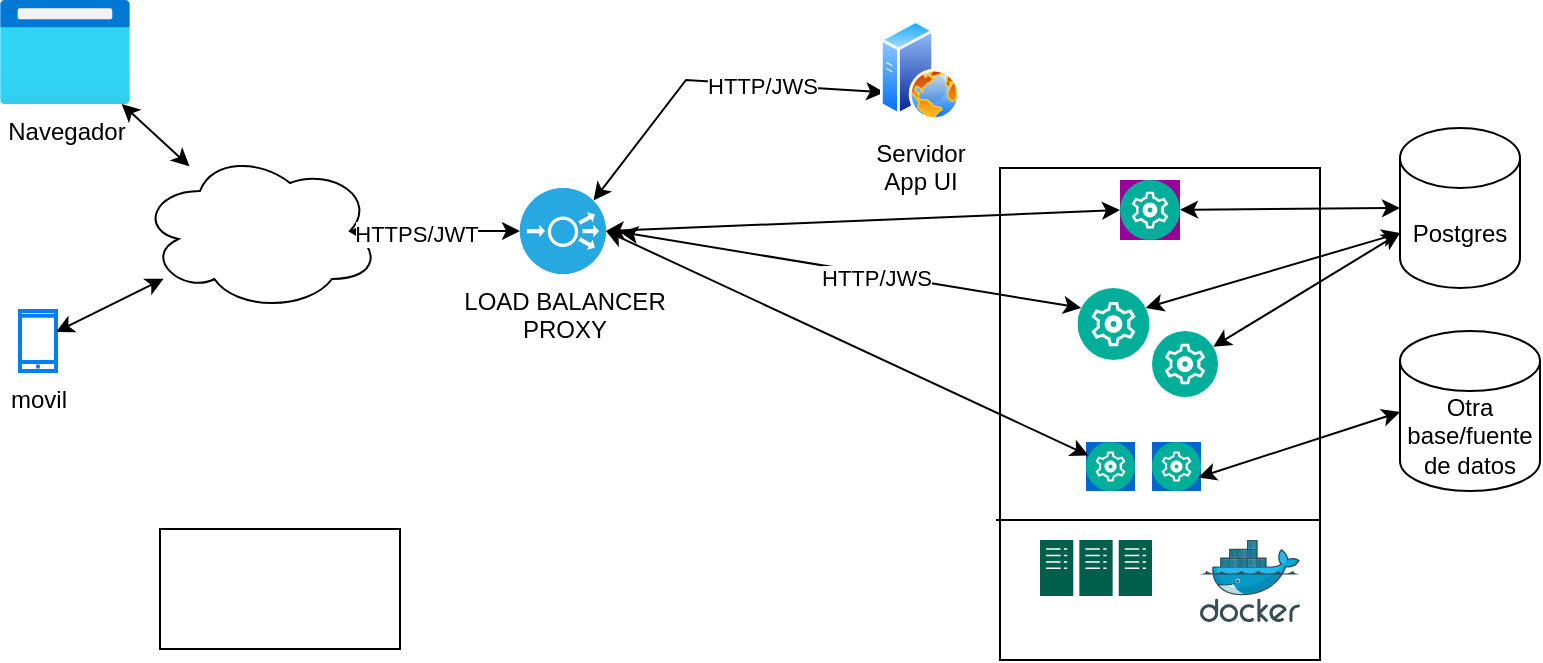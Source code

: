 <mxfile version="22.1.21" type="github">
  <diagram name="Página-1" id="kgTBMcsKncoeDzraaaeP">
    <mxGraphModel dx="1434" dy="738" grid="1" gridSize="10" guides="1" tooltips="1" connect="1" arrows="1" fold="1" page="1" pageScale="1" pageWidth="850" pageHeight="1100" math="0" shadow="0">
      <root>
        <mxCell id="0" />
        <mxCell id="1" parent="0" />
        <mxCell id="ujDk7_DQYMMImE03h3TE-32" value="" style="rounded=0;whiteSpace=wrap;html=1;" vertex="1" parent="1">
          <mxGeometry x="540" y="270" width="160" height="70" as="geometry" />
        </mxCell>
        <mxCell id="ujDk7_DQYMMImE03h3TE-33" value="" style="rounded=0;whiteSpace=wrap;html=1;" vertex="1" parent="1">
          <mxGeometry x="540" y="94" width="160" height="176" as="geometry" />
        </mxCell>
        <mxCell id="ujDk7_DQYMMImE03h3TE-1" value="Navegador" style="image;aspect=fixed;html=1;points=[];align=center;fontSize=12;image=img/lib/azure2/general/Browser.svg;" vertex="1" parent="1">
          <mxGeometry x="40" y="10" width="65" height="52" as="geometry" />
        </mxCell>
        <mxCell id="ujDk7_DQYMMImE03h3TE-2" value="movil" style="html=1;verticalLabelPosition=bottom;align=center;labelBackgroundColor=#ffffff;verticalAlign=top;strokeWidth=2;strokeColor=#0080F0;shadow=0;dashed=0;shape=mxgraph.ios7.icons.smartphone;" vertex="1" parent="1">
          <mxGeometry x="50" y="165.5" width="18" height="30" as="geometry" />
        </mxCell>
        <mxCell id="ujDk7_DQYMMImE03h3TE-3" value="" style="ellipse;shape=cloud;whiteSpace=wrap;html=1;" vertex="1" parent="1">
          <mxGeometry x="110" y="85.5" width="120" height="80" as="geometry" />
        </mxCell>
        <mxCell id="ujDk7_DQYMMImE03h3TE-4" value="" style="endArrow=classic;startArrow=classic;html=1;rounded=0;" edge="1" parent="1" source="ujDk7_DQYMMImE03h3TE-1" target="ujDk7_DQYMMImE03h3TE-3">
          <mxGeometry width="50" height="50" relative="1" as="geometry">
            <mxPoint x="400" y="440" as="sourcePoint" />
            <mxPoint x="450" y="390" as="targetPoint" />
          </mxGeometry>
        </mxCell>
        <mxCell id="ujDk7_DQYMMImE03h3TE-5" value="" style="endArrow=classic;startArrow=classic;html=1;rounded=0;" edge="1" parent="1" source="ujDk7_DQYMMImE03h3TE-2" target="ujDk7_DQYMMImE03h3TE-3">
          <mxGeometry width="50" height="50" relative="1" as="geometry">
            <mxPoint x="400" y="440" as="sourcePoint" />
            <mxPoint x="301" y="214" as="targetPoint" />
          </mxGeometry>
        </mxCell>
        <mxCell id="ujDk7_DQYMMImE03h3TE-6" value="&lt;div&gt;Postgres&lt;/div&gt;" style="shape=cylinder3;whiteSpace=wrap;html=1;boundedLbl=1;backgroundOutline=1;size=15;" vertex="1" parent="1">
          <mxGeometry x="740" y="74" width="60" height="80" as="geometry" />
        </mxCell>
        <mxCell id="ujDk7_DQYMMImE03h3TE-9" value="&lt;div&gt;LOAD BALANCER&lt;/div&gt;&lt;div&gt;PROXY&lt;br&gt;&lt;/div&gt;" style="fillColor=#28A8E0;verticalLabelPosition=bottom;sketch=0;html=1;strokeColor=#ffffff;verticalAlign=top;align=center;points=[[0.145,0.145,0],[0.5,0,0],[0.855,0.145,0],[1,0.5,0],[0.855,0.855,0],[0.5,1,0],[0.145,0.855,0],[0,0.5,0]];pointerEvents=1;shape=mxgraph.cisco_safe.compositeIcon;bgIcon=ellipse;resIcon=mxgraph.cisco_safe.capability.load_balancer;" vertex="1" parent="1">
          <mxGeometry x="300" y="104" width="43" height="43" as="geometry" />
        </mxCell>
        <mxCell id="ujDk7_DQYMMImE03h3TE-10" value="" style="endArrow=classic;startArrow=classic;html=1;rounded=0;exitX=0.875;exitY=0.5;exitDx=0;exitDy=0;exitPerimeter=0;entryX=0;entryY=0.5;entryDx=0;entryDy=0;entryPerimeter=0;" edge="1" parent="1" source="ujDk7_DQYMMImE03h3TE-3" target="ujDk7_DQYMMImE03h3TE-9">
          <mxGeometry width="50" height="50" relative="1" as="geometry">
            <mxPoint x="400" y="210" as="sourcePoint" />
            <mxPoint x="450" y="160" as="targetPoint" />
          </mxGeometry>
        </mxCell>
        <mxCell id="ujDk7_DQYMMImE03h3TE-18" value="HTTPS/JWT" style="edgeLabel;html=1;align=center;verticalAlign=middle;resizable=0;points=[];" vertex="1" connectable="0" parent="ujDk7_DQYMMImE03h3TE-10">
          <mxGeometry x="-0.231" relative="1" as="geometry">
            <mxPoint y="1" as="offset" />
          </mxGeometry>
        </mxCell>
        <mxCell id="ujDk7_DQYMMImE03h3TE-11" value="" style="image;aspect=fixed;perimeter=ellipsePerimeter;html=1;align=center;shadow=0;dashed=0;fontColor=#4277BB;labelBackgroundColor=default;fontSize=12;spacingTop=3;image=img/lib/ibm/management/cluster_management.svg;" vertex="1" parent="1">
          <mxGeometry x="578.75" y="154" width="36" height="36" as="geometry" />
        </mxCell>
        <mxCell id="ujDk7_DQYMMImE03h3TE-12" value="" style="sketch=0;pointerEvents=1;shadow=0;dashed=0;html=1;strokeColor=none;fillColor=#005F4B;labelPosition=center;verticalLabelPosition=bottom;verticalAlign=top;align=center;outlineConnect=0;shape=mxgraph.veeam2.server_cluster;" vertex="1" parent="1">
          <mxGeometry x="560" y="280" width="56.0" height="28.0" as="geometry" />
        </mxCell>
        <mxCell id="ujDk7_DQYMMImE03h3TE-13" value="" style="image;aspect=fixed;perimeter=ellipsePerimeter;html=1;align=center;shadow=0;dashed=0;fontColor=#4277BB;labelBackgroundColor=#7F00FF;fontSize=12;spacingTop=3;image=img/lib/ibm/management/cluster_management.svg;whiteSpace=wrap;labelBorderColor=default;imageBackground=#990099;fillStyle=auto;" vertex="1" parent="1">
          <mxGeometry x="600" y="100" width="30" height="30" as="geometry" />
        </mxCell>
        <mxCell id="ujDk7_DQYMMImE03h3TE-14" value="" style="image;sketch=0;aspect=fixed;html=1;points=[];align=center;fontSize=12;image=img/lib/mscae/Docker.svg;" vertex="1" parent="1">
          <mxGeometry x="640" y="280" width="50" height="41" as="geometry" />
        </mxCell>
        <mxCell id="ujDk7_DQYMMImE03h3TE-15" value="" style="image;aspect=fixed;perimeter=ellipsePerimeter;html=1;align=center;shadow=0;dashed=0;fontColor=#CC00CC;labelBackgroundColor=default;fontSize=12;spacingTop=3;image=img/lib/ibm/management/cluster_management.svg;imageBackground=#0066CC;" vertex="1" parent="1">
          <mxGeometry x="583" y="231" width="24.5" height="24.5" as="geometry" />
        </mxCell>
        <mxCell id="ujDk7_DQYMMImE03h3TE-19" value="" style="endArrow=classic;startArrow=classic;html=1;rounded=0;exitX=0.855;exitY=0.145;exitDx=0;exitDy=0;exitPerimeter=0;entryX=0;entryY=0.75;entryDx=0;entryDy=0;" edge="1" parent="1" source="ujDk7_DQYMMImE03h3TE-9" target="ujDk7_DQYMMImE03h3TE-34">
          <mxGeometry width="50" height="50" relative="1" as="geometry">
            <mxPoint x="365" y="121" as="sourcePoint" />
            <mxPoint x="420" y="55.968" as="targetPoint" />
            <Array as="points">
              <mxPoint x="383" y="50" />
            </Array>
          </mxGeometry>
        </mxCell>
        <mxCell id="ujDk7_DQYMMImE03h3TE-20" value="HTTP/JWS" style="edgeLabel;html=1;align=center;verticalAlign=middle;resizable=0;points=[];" vertex="1" connectable="0" parent="ujDk7_DQYMMImE03h3TE-19">
          <mxGeometry x="0.302" relative="1" as="geometry">
            <mxPoint as="offset" />
          </mxGeometry>
        </mxCell>
        <mxCell id="ujDk7_DQYMMImE03h3TE-21" value="" style="endArrow=classic;startArrow=classic;html=1;rounded=0;exitX=1;exitY=0.5;exitDx=0;exitDy=0;exitPerimeter=0;entryX=0;entryY=0.5;entryDx=0;entryDy=0;" edge="1" parent="1" source="ujDk7_DQYMMImE03h3TE-9" target="ujDk7_DQYMMImE03h3TE-13">
          <mxGeometry width="50" height="50" relative="1" as="geometry">
            <mxPoint x="400" y="380" as="sourcePoint" />
            <mxPoint x="500" y="170" as="targetPoint" />
          </mxGeometry>
        </mxCell>
        <mxCell id="ujDk7_DQYMMImE03h3TE-22" value="" style="endArrow=classic;startArrow=classic;html=1;rounded=0;entryX=0;entryY=0.25;entryDx=0;entryDy=0;" edge="1" parent="1" target="ujDk7_DQYMMImE03h3TE-11">
          <mxGeometry width="50" height="50" relative="1" as="geometry">
            <mxPoint x="350" y="126" as="sourcePoint" />
            <mxPoint x="540" y="160" as="targetPoint" />
          </mxGeometry>
        </mxCell>
        <mxCell id="ujDk7_DQYMMImE03h3TE-24" value="HTTP/JWS" style="edgeLabel;html=1;align=center;verticalAlign=middle;resizable=0;points=[];" vertex="1" connectable="0" parent="ujDk7_DQYMMImE03h3TE-22">
          <mxGeometry x="0.106" y="-2" relative="1" as="geometry">
            <mxPoint as="offset" />
          </mxGeometry>
        </mxCell>
        <mxCell id="ujDk7_DQYMMImE03h3TE-23" value="" style="endArrow=classic;startArrow=classic;html=1;rounded=0;entryX=0;entryY=0.25;entryDx=0;entryDy=0;exitX=1;exitY=0.5;exitDx=0;exitDy=0;exitPerimeter=0;" edge="1" parent="1" source="ujDk7_DQYMMImE03h3TE-9" target="ujDk7_DQYMMImE03h3TE-15">
          <mxGeometry width="50" height="50" relative="1" as="geometry">
            <mxPoint x="390" y="170" as="sourcePoint" />
            <mxPoint x="542" y="197" as="targetPoint" />
          </mxGeometry>
        </mxCell>
        <mxCell id="ujDk7_DQYMMImE03h3TE-27" value="Otra base/fuente de datos" style="shape=cylinder3;whiteSpace=wrap;html=1;boundedLbl=1;backgroundOutline=1;size=15;" vertex="1" parent="1">
          <mxGeometry x="740" y="175.5" width="70" height="80" as="geometry" />
        </mxCell>
        <mxCell id="ujDk7_DQYMMImE03h3TE-28" value="" style="endArrow=none;html=1;rounded=0;" edge="1" parent="1">
          <mxGeometry width="50" height="50" relative="1" as="geometry">
            <mxPoint x="538" y="270" as="sourcePoint" />
            <mxPoint x="698" y="270" as="targetPoint" />
          </mxGeometry>
        </mxCell>
        <mxCell id="ujDk7_DQYMMImE03h3TE-31" value="" style="rounded=0;whiteSpace=wrap;html=1;" vertex="1" parent="1">
          <mxGeometry x="120" y="274.5" width="120" height="60" as="geometry" />
        </mxCell>
        <mxCell id="ujDk7_DQYMMImE03h3TE-34" value="&lt;div&gt;Servidor&lt;/div&gt;&lt;div&gt;App UI&lt;br&gt;&lt;/div&gt;" style="image;aspect=fixed;perimeter=ellipsePerimeter;html=1;align=center;shadow=0;dashed=0;spacingTop=3;image=img/lib/active_directory/web_server.svg;" vertex="1" parent="1">
          <mxGeometry x="480" y="20" width="40" height="50" as="geometry" />
        </mxCell>
        <mxCell id="ujDk7_DQYMMImE03h3TE-35" value="" style="image;aspect=fixed;perimeter=ellipsePerimeter;html=1;align=center;shadow=0;dashed=0;fontColor=#CC00CC;labelBackgroundColor=default;fontSize=12;spacingTop=3;image=img/lib/ibm/management/cluster_management.svg;imageBackground=#0066CC;" vertex="1" parent="1">
          <mxGeometry x="616" y="231" width="24.5" height="24.5" as="geometry" />
        </mxCell>
        <mxCell id="ujDk7_DQYMMImE03h3TE-36" value="" style="image;aspect=fixed;perimeter=ellipsePerimeter;html=1;align=center;shadow=0;dashed=0;fontColor=#4277BB;labelBackgroundColor=default;fontSize=12;spacingTop=3;image=img/lib/ibm/management/cluster_management.svg;" vertex="1" parent="1">
          <mxGeometry x="616" y="175.5" width="33" height="33" as="geometry" />
        </mxCell>
        <mxCell id="ujDk7_DQYMMImE03h3TE-37" value="" style="endArrow=classic;startArrow=classic;html=1;rounded=0;entryX=0;entryY=0;entryDx=0;entryDy=52.5;entryPerimeter=0;exitX=1;exitY=0.25;exitDx=0;exitDy=0;" edge="1" parent="1" source="ujDk7_DQYMMImE03h3TE-11" target="ujDk7_DQYMMImE03h3TE-6">
          <mxGeometry width="50" height="50" relative="1" as="geometry">
            <mxPoint x="400" y="150" as="sourcePoint" />
            <mxPoint x="450" y="100" as="targetPoint" />
          </mxGeometry>
        </mxCell>
        <mxCell id="ujDk7_DQYMMImE03h3TE-38" value="" style="endArrow=classic;startArrow=classic;html=1;rounded=0;entryX=0;entryY=0;entryDx=0;entryDy=52.5;entryPerimeter=0;" edge="1" parent="1" source="ujDk7_DQYMMImE03h3TE-36" target="ujDk7_DQYMMImE03h3TE-6">
          <mxGeometry width="50" height="50" relative="1" as="geometry">
            <mxPoint x="400" y="150" as="sourcePoint" />
            <mxPoint x="450" y="100" as="targetPoint" />
          </mxGeometry>
        </mxCell>
        <mxCell id="ujDk7_DQYMMImE03h3TE-39" value="" style="endArrow=classic;startArrow=classic;html=1;rounded=0;exitX=1;exitY=0.75;exitDx=0;exitDy=0;" edge="1" parent="1" source="ujDk7_DQYMMImE03h3TE-35">
          <mxGeometry width="50" height="50" relative="1" as="geometry">
            <mxPoint x="400" y="150" as="sourcePoint" />
            <mxPoint x="740" y="216" as="targetPoint" />
          </mxGeometry>
        </mxCell>
        <mxCell id="ujDk7_DQYMMImE03h3TE-40" value="" style="endArrow=classic;startArrow=classic;html=1;rounded=0;entryX=0;entryY=0.5;entryDx=0;entryDy=0;entryPerimeter=0;" edge="1" parent="1" source="ujDk7_DQYMMImE03h3TE-13" target="ujDk7_DQYMMImE03h3TE-6">
          <mxGeometry width="50" height="50" relative="1" as="geometry">
            <mxPoint x="400" y="150" as="sourcePoint" />
            <mxPoint x="450" y="100" as="targetPoint" />
          </mxGeometry>
        </mxCell>
      </root>
    </mxGraphModel>
  </diagram>
</mxfile>
